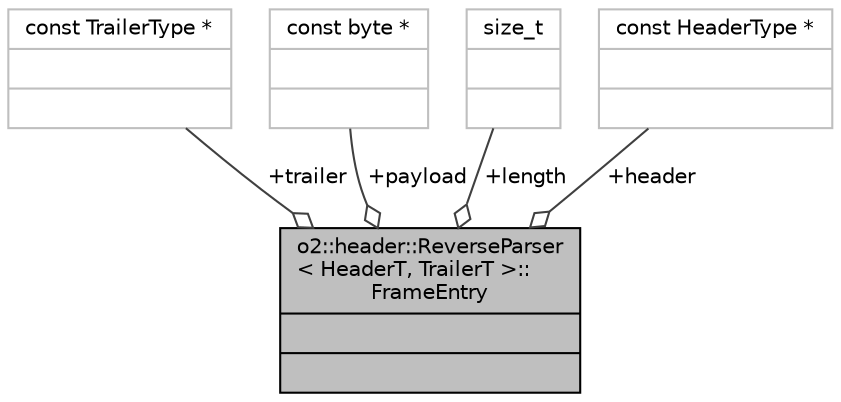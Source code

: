 digraph "o2::header::ReverseParser&lt; HeaderT, TrailerT &gt;::FrameEntry"
{
 // INTERACTIVE_SVG=YES
  bgcolor="transparent";
  edge [fontname="Helvetica",fontsize="10",labelfontname="Helvetica",labelfontsize="10"];
  node [fontname="Helvetica",fontsize="10",shape=record];
  Node1 [label="{o2::header::ReverseParser\l\< HeaderT, TrailerT \>::\lFrameEntry\n||}",height=0.2,width=0.4,color="black", fillcolor="grey75", style="filled" fontcolor="black"];
  Node2 -> Node1 [color="grey25",fontsize="10",style="solid",label=" +trailer" ,arrowhead="odiamond",fontname="Helvetica"];
  Node2 [label="{const TrailerType *\n||}",height=0.2,width=0.4,color="grey75"];
  Node3 -> Node1 [color="grey25",fontsize="10",style="solid",label=" +payload" ,arrowhead="odiamond",fontname="Helvetica"];
  Node3 [label="{const byte *\n||}",height=0.2,width=0.4,color="grey75"];
  Node4 -> Node1 [color="grey25",fontsize="10",style="solid",label=" +length" ,arrowhead="odiamond",fontname="Helvetica"];
  Node4 [label="{size_t\n||}",height=0.2,width=0.4,color="grey75"];
  Node5 -> Node1 [color="grey25",fontsize="10",style="solid",label=" +header" ,arrowhead="odiamond",fontname="Helvetica"];
  Node5 [label="{const HeaderType *\n||}",height=0.2,width=0.4,color="grey75"];
}
